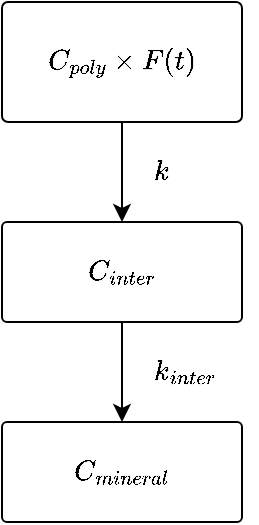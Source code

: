 <mxfile version="22.1.7" type="github" pages="2">
  <diagram name="Carbon pool pathway" id="w9bmsyJULUGU3eWK0ImN">
    <mxGraphModel dx="862" dy="1278" grid="1" gridSize="10" guides="1" tooltips="1" connect="1" arrows="1" fold="1" page="1" pageScale="1" pageWidth="827" pageHeight="1169" math="1" shadow="0">
      <root>
        <mxCell id="0" />
        <mxCell id="1" parent="0" />
        <mxCell id="1BXOtiP-ACeCL6t7-eHm-2" value="$$C_{poly} \times F(t)$$" style="rounded=1;whiteSpace=wrap;html=1;arcSize=5;glass=0;shadow=0;" vertex="1" parent="1">
          <mxGeometry x="190" y="160" width="120" height="60" as="geometry" />
        </mxCell>
        <mxCell id="1BXOtiP-ACeCL6t7-eHm-6" value="$$C_{inter}$$" style="rounded=1;whiteSpace=wrap;html=1;arcSize=5;" vertex="1" parent="1">
          <mxGeometry x="190" y="270" width="120" height="50" as="geometry" />
        </mxCell>
        <mxCell id="1BXOtiP-ACeCL6t7-eHm-7" value="" style="endArrow=classic;html=1;rounded=0;exitX=0.5;exitY=1;exitDx=0;exitDy=0;entryX=0.5;entryY=0;entryDx=0;entryDy=0;" edge="1" parent="1" source="1BXOtiP-ACeCL6t7-eHm-2" target="1BXOtiP-ACeCL6t7-eHm-6">
          <mxGeometry width="50" height="50" relative="1" as="geometry">
            <mxPoint x="140" y="220" as="sourcePoint" />
            <mxPoint x="190" y="170" as="targetPoint" />
          </mxGeometry>
        </mxCell>
        <mxCell id="1BXOtiP-ACeCL6t7-eHm-8" value="" style="endArrow=classic;html=1;rounded=0;exitX=0.5;exitY=1;exitDx=0;exitDy=0;entryX=0.5;entryY=0;entryDx=0;entryDy=0;" edge="1" parent="1" source="1BXOtiP-ACeCL6t7-eHm-6" target="1BXOtiP-ACeCL6t7-eHm-9">
          <mxGeometry width="50" height="50" relative="1" as="geometry">
            <mxPoint x="260" y="230" as="sourcePoint" />
            <mxPoint x="250" y="330" as="targetPoint" />
          </mxGeometry>
        </mxCell>
        <mxCell id="1BXOtiP-ACeCL6t7-eHm-9" value="$$C_{mineral}$$" style="rounded=1;whiteSpace=wrap;html=1;arcSize=5;" vertex="1" parent="1">
          <mxGeometry x="190" y="370" width="120" height="50" as="geometry" />
        </mxCell>
        <mxCell id="1BXOtiP-ACeCL6t7-eHm-11" value="$$k$$" style="text;html=1;strokeColor=none;fillColor=none;align=center;verticalAlign=middle;whiteSpace=wrap;rounded=0;" vertex="1" parent="1">
          <mxGeometry x="240" y="230" width="60" height="30" as="geometry" />
        </mxCell>
        <mxCell id="1BXOtiP-ACeCL6t7-eHm-12" value="$$k_{inter}$$" style="text;html=1;strokeColor=none;fillColor=none;align=center;verticalAlign=middle;whiteSpace=wrap;rounded=0;" vertex="1" parent="1">
          <mxGeometry x="252" y="330" width="60" height="30" as="geometry" />
        </mxCell>
      </root>
    </mxGraphModel>
  </diagram>
  <diagram id="6LhWbnDel-XK7JpK8X_l" name="Bayesian model 1">
    <mxGraphModel dx="989" dy="485" grid="1" gridSize="10" guides="1" tooltips="1" connect="1" arrows="1" fold="1" page="1" pageScale="1" pageWidth="827" pageHeight="1169" math="1" shadow="0">
      <root>
        <mxCell id="0" />
        <mxCell id="1" parent="0" />
        <mxCell id="E0DCC_EIFW5zAiYpByB4-1" value="$$k$$" style="ellipse;whiteSpace=wrap;html=1;aspect=fixed;rounded=1;shadow=0;glass=0;strokeColor=default;align=center;verticalAlign=middle;fontFamily=Helvetica;fontSize=12;fontColor=default;fillColor=default;" vertex="1" parent="1">
          <mxGeometry x="180" y="220" width="50" height="50" as="geometry" />
        </mxCell>
        <mxCell id="E0DCC_EIFW5zAiYpByB4-2" value="$$\log m$$" style="ellipse;whiteSpace=wrap;html=1;aspect=fixed;rounded=1;shadow=0;glass=0;strokeColor=default;align=center;verticalAlign=middle;fontFamily=Helvetica;fontSize=12;fontColor=default;fillColor=default;" vertex="1" parent="1">
          <mxGeometry x="300" y="220" width="50" height="50" as="geometry" />
        </mxCell>
        <mxCell id="E0DCC_EIFW5zAiYpByB4-3" value="$$c_{inter}$$" style="ellipse;whiteSpace=wrap;html=1;aspect=fixed;rounded=1;shadow=0;glass=0;strokeColor=default;align=center;verticalAlign=middle;fontFamily=Helvetica;fontSize=12;fontColor=default;fillColor=default;" vertex="1" parent="1">
          <mxGeometry x="360" y="220" width="50" height="50" as="geometry" />
        </mxCell>
        <mxCell id="E0DCC_EIFW5zAiYpByB4-4" value="$$k_{inter}$$" style="ellipse;whiteSpace=wrap;html=1;aspect=fixed;rounded=1;shadow=0;glass=0;strokeColor=default;align=center;verticalAlign=middle;fontFamily=Helvetica;fontSize=12;fontColor=default;fillColor=default;" vertex="1" parent="1">
          <mxGeometry x="240" y="220" width="50" height="50" as="geometry" />
        </mxCell>
        <mxCell id="E0DCC_EIFW5zAiYpByB4-5" value="$$s$$" style="ellipse;whiteSpace=wrap;html=1;aspect=fixed;rounded=1;shadow=0;glass=0;strokeColor=default;align=center;verticalAlign=middle;fontFamily=Helvetica;fontSize=12;fontColor=default;fillColor=default;" vertex="1" parent="1">
          <mxGeometry x="160" y="140" width="50" height="50" as="geometry" />
        </mxCell>
        <mxCell id="E0DCC_EIFW5zAiYpByB4-6" value="$$u_n$$" style="ellipse;whiteSpace=wrap;html=1;aspect=fixed;rounded=1;shadow=0;glass=0;strokeColor=default;align=center;verticalAlign=middle;fontFamily=Helvetica;fontSize=12;fontColor=default;fillColor=default;" vertex="1" parent="1">
          <mxGeometry x="80" y="140" width="50" height="50" as="geometry" />
        </mxCell>
        <mxCell id="E0DCC_EIFW5zAiYpByB4-8" value="$$u_w$$" style="rounded=0;whiteSpace=wrap;html=1;shadow=0;glass=0;strokeColor=default;align=center;verticalAlign=middle;fontFamily=Helvetica;fontSize=12;fontColor=default;fillColor=default;" vertex="1" parent="1">
          <mxGeometry x="280" y="350" width="50" height="50" as="geometry" />
        </mxCell>
        <mxCell id="E0DCC_EIFW5zAiYpByB4-10" value="" style="rounded=1;whiteSpace=wrap;html=1;shadow=0;glass=0;strokeColor=default;align=center;verticalAlign=middle;fontFamily=Helvetica;fontSize=12;fontColor=default;fillColor=default;" vertex="1" parent="1">
          <mxGeometry x="80" y="340" width="330" height="110" as="geometry" />
        </mxCell>
        <mxCell id="E0DCC_EIFW5zAiYpByB4-11" value="$$C_{mineral}$$" style="ellipse;whiteSpace=wrap;html=1;rounded=1;shadow=0;glass=0;strokeColor=default;align=center;verticalAlign=middle;fontFamily=Helvetica;fontSize=12;fontColor=default;fillColor=#ededed;" vertex="1" parent="1">
          <mxGeometry x="185" y="355" width="120" height="80" as="geometry" />
        </mxCell>
        <mxCell id="E0DCC_EIFW5zAiYpByB4-12" value="$$u_w$$" style="rounded=0;whiteSpace=wrap;html=1;shadow=0;glass=0;strokeColor=default;align=center;verticalAlign=middle;fontFamily=Helvetica;fontSize=12;fontColor=default;fillColor=default;" vertex="1" parent="1">
          <mxGeometry x="120" y="220" width="50" height="50" as="geometry" />
        </mxCell>
        <mxCell id="E0DCC_EIFW5zAiYpByB4-13" value="" style="endArrow=block;html=1;rounded=0;fontFamily=Helvetica;fontSize=12;fontColor=default;exitX=1;exitY=1;exitDx=0;exitDy=0;entryX=0.5;entryY=0;entryDx=0;entryDy=0;endFill=1;" edge="1" parent="1" source="E0DCC_EIFW5zAiYpByB4-6" target="E0DCC_EIFW5zAiYpByB4-12">
          <mxGeometry width="50" height="50" relative="1" as="geometry">
            <mxPoint x="85" y="290" as="sourcePoint" />
            <mxPoint x="135" y="240" as="targetPoint" />
          </mxGeometry>
        </mxCell>
        <mxCell id="E0DCC_EIFW5zAiYpByB4-16" value="" style="endArrow=block;html=1;rounded=0;fontFamily=Helvetica;fontSize=12;fontColor=default;exitX=0;exitY=1;exitDx=0;exitDy=0;entryX=0.5;entryY=0;entryDx=0;entryDy=0;endFill=1;" edge="1" parent="1" source="E0DCC_EIFW5zAiYpByB4-5" target="E0DCC_EIFW5zAiYpByB4-12">
          <mxGeometry width="50" height="50" relative="1" as="geometry">
            <mxPoint x="133" y="193" as="sourcePoint" />
            <mxPoint x="170" y="230" as="targetPoint" />
          </mxGeometry>
        </mxCell>
        <mxCell id="E0DCC_EIFW5zAiYpByB4-17" value="" style="endArrow=block;html=1;rounded=1;fontFamily=Helvetica;fontSize=12;fontColor=default;exitX=0.5;exitY=1;exitDx=0;exitDy=0;entryX=0;entryY=0.5;entryDx=0;entryDy=0;endFill=1;" edge="1" parent="1" source="E0DCC_EIFW5zAiYpByB4-6" target="E0DCC_EIFW5zAiYpByB4-11">
          <mxGeometry width="50" height="50" relative="1" as="geometry">
            <mxPoint x="133" y="193" as="sourcePoint" />
            <mxPoint x="105" y="330" as="targetPoint" />
            <Array as="points">
              <mxPoint x="105" y="395" />
            </Array>
          </mxGeometry>
        </mxCell>
        <mxCell id="E0DCC_EIFW5zAiYpByB4-18" value="" style="endArrow=block;html=1;rounded=1;fontFamily=Helvetica;fontSize=12;fontColor=default;exitX=0.5;exitY=1;exitDx=0;exitDy=0;endFill=1;" edge="1" parent="1" source="E0DCC_EIFW5zAiYpByB4-12">
          <mxGeometry width="50" height="50" relative="1" as="geometry">
            <mxPoint x="115" y="200" as="sourcePoint" />
            <mxPoint x="200" y="370" as="targetPoint" />
            <Array as="points">
              <mxPoint x="145" y="320" />
            </Array>
          </mxGeometry>
        </mxCell>
        <mxCell id="E0DCC_EIFW5zAiYpByB4-19" value="" style="endArrow=block;html=1;rounded=1;fontFamily=Helvetica;fontSize=12;fontColor=default;exitX=0.5;exitY=1;exitDx=0;exitDy=0;entryX=0.325;entryY=0.052;entryDx=0;entryDy=0;entryPerimeter=0;endFill=1;" edge="1" parent="1" source="E0DCC_EIFW5zAiYpByB4-1" target="E0DCC_EIFW5zAiYpByB4-11">
          <mxGeometry width="50" height="50" relative="1" as="geometry">
            <mxPoint x="260" y="190" as="sourcePoint" />
            <mxPoint x="221" y="359" as="targetPoint" />
            <Array as="points">
              <mxPoint x="205" y="320" />
            </Array>
          </mxGeometry>
        </mxCell>
        <mxCell id="E0DCC_EIFW5zAiYpByB4-20" value="" style="endArrow=block;html=1;rounded=1;fontFamily=Helvetica;fontSize=12;fontColor=default;exitX=0.5;exitY=1;exitDx=0;exitDy=0;endFill=1;" edge="1" parent="1" source="E0DCC_EIFW5zAiYpByB4-4" target="E0DCC_EIFW5zAiYpByB4-11">
          <mxGeometry width="50" height="50" relative="1" as="geometry">
            <mxPoint x="215" y="280" as="sourcePoint" />
            <mxPoint x="231" y="369" as="targetPoint" />
            <Array as="points">
              <mxPoint x="265" y="320" />
            </Array>
          </mxGeometry>
        </mxCell>
        <mxCell id="E0DCC_EIFW5zAiYpByB4-21" value="" style="endArrow=block;html=1;rounded=1;fontFamily=Helvetica;fontSize=12;fontColor=default;exitX=0.5;exitY=1;exitDx=0;exitDy=0;entryX=1;entryY=0;entryDx=0;entryDy=0;endFill=1;" edge="1" parent="1" source="E0DCC_EIFW5zAiYpByB4-2" target="E0DCC_EIFW5zAiYpByB4-11">
          <mxGeometry width="50" height="50" relative="1" as="geometry">
            <mxPoint x="275" y="280" as="sourcePoint" />
            <mxPoint x="266" y="366" as="targetPoint" />
            <Array as="points">
              <mxPoint x="325" y="320" />
            </Array>
          </mxGeometry>
        </mxCell>
        <mxCell id="E0DCC_EIFW5zAiYpByB4-22" value="" style="endArrow=block;html=1;rounded=1;fontFamily=Helvetica;fontSize=12;fontColor=default;exitX=0.5;exitY=1;exitDx=0;exitDy=0;entryX=1;entryY=0.5;entryDx=0;entryDy=0;endFill=1;" edge="1" parent="1" source="E0DCC_EIFW5zAiYpByB4-3" target="E0DCC_EIFW5zAiYpByB4-11">
          <mxGeometry width="50" height="50" relative="1" as="geometry">
            <mxPoint x="335" y="280" as="sourcePoint" />
            <mxPoint x="290" y="372" as="targetPoint" />
            <Array as="points">
              <mxPoint x="385" y="395" />
            </Array>
          </mxGeometry>
        </mxCell>
        <mxCell id="E0DCC_EIFW5zAiYpByB4-23" value="T" style="text;html=1;strokeColor=none;fillColor=none;align=center;verticalAlign=middle;whiteSpace=wrap;rounded=0;fontSize=12;fontFamily=Helvetica;fontColor=default;" vertex="1" parent="1">
          <mxGeometry x="370" y="420" width="30" height="30" as="geometry" />
        </mxCell>
      </root>
    </mxGraphModel>
  </diagram>
</mxfile>
